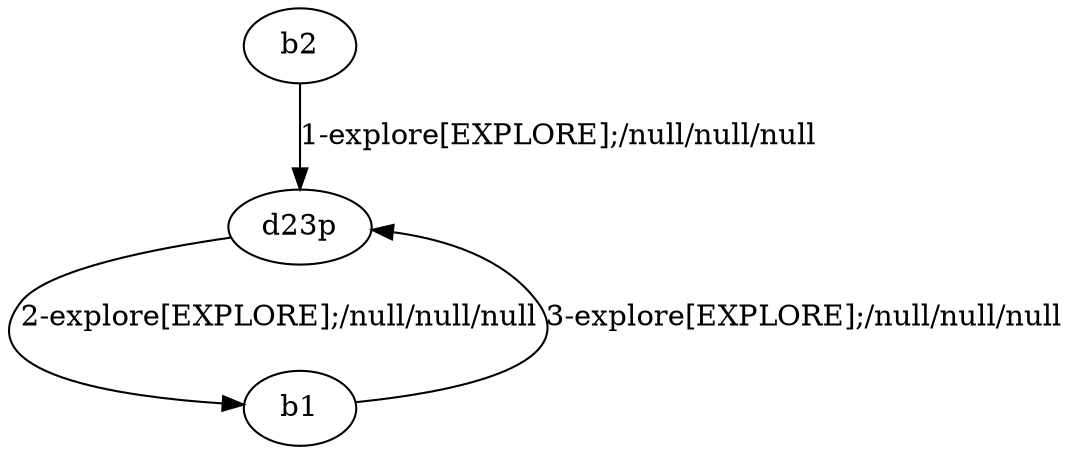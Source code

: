 # Total number of goals covered by this test: 2
# b1 --> d23p
# d23p --> b1

digraph g {
"b2" -> "d23p" [label = "1-explore[EXPLORE];/null/null/null"];
"d23p" -> "b1" [label = "2-explore[EXPLORE];/null/null/null"];
"b1" -> "d23p" [label = "3-explore[EXPLORE];/null/null/null"];
}